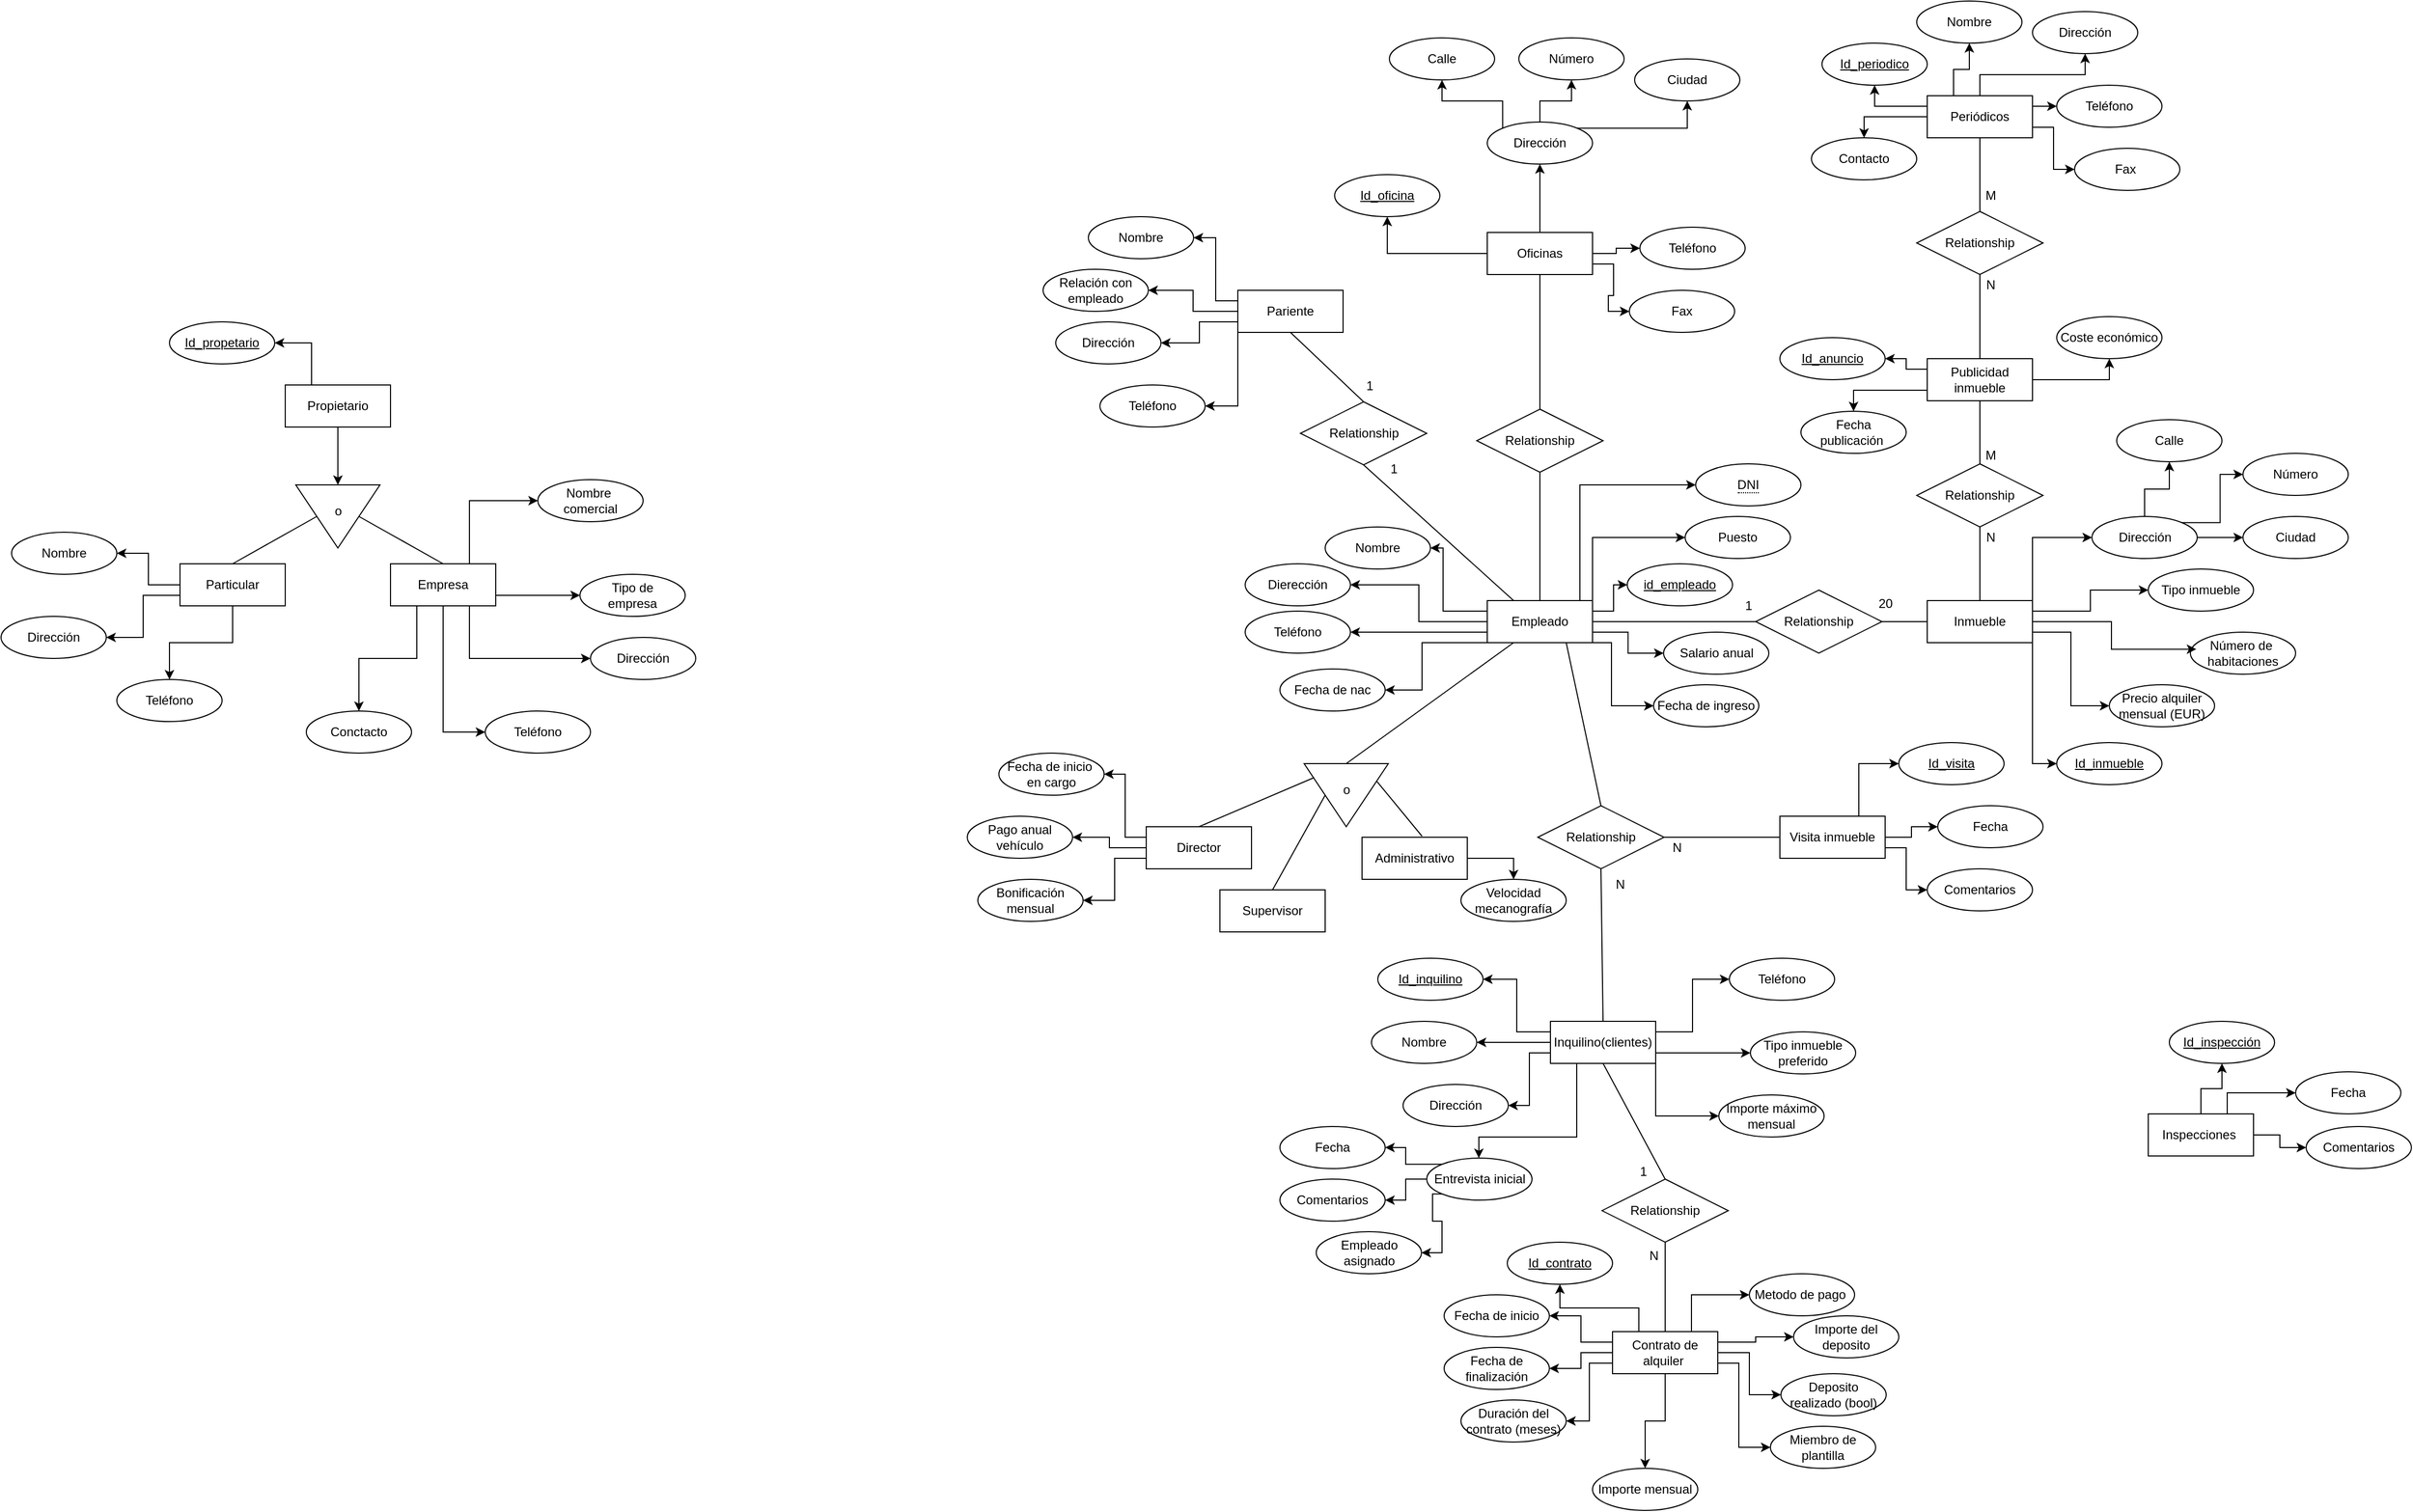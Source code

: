 <mxfile version="28.1.2">
  <diagram name="Página-1" id="LSABtN7aqw4RBNQ7D9AH">
    <mxGraphModel dx="2532" dy="1652" grid="1" gridSize="10" guides="1" tooltips="1" connect="1" arrows="1" fold="1" page="1" pageScale="1" pageWidth="827" pageHeight="1169" math="0" shadow="0">
      <root>
        <mxCell id="0" />
        <mxCell id="1" parent="0" />
        <mxCell id="G-8uH9gzmlZiW9w0FdUu-7" style="edgeStyle=orthogonalEdgeStyle;rounded=0;orthogonalLoop=1;jettySize=auto;html=1;exitX=0;exitY=0.5;exitDx=0;exitDy=0;entryX=0.5;entryY=1;entryDx=0;entryDy=0;" parent="1" source="G-8uH9gzmlZiW9w0FdUu-1" target="G-8uH9gzmlZiW9w0FdUu-2" edge="1">
          <mxGeometry relative="1" as="geometry" />
        </mxCell>
        <mxCell id="G-8uH9gzmlZiW9w0FdUu-9" style="edgeStyle=orthogonalEdgeStyle;rounded=0;orthogonalLoop=1;jettySize=auto;html=1;exitX=1;exitY=0.5;exitDx=0;exitDy=0;" parent="1" source="G-8uH9gzmlZiW9w0FdUu-1" target="G-8uH9gzmlZiW9w0FdUu-5" edge="1">
          <mxGeometry relative="1" as="geometry" />
        </mxCell>
        <mxCell id="G-8uH9gzmlZiW9w0FdUu-10" style="edgeStyle=orthogonalEdgeStyle;rounded=0;orthogonalLoop=1;jettySize=auto;html=1;exitX=1;exitY=0.75;exitDx=0;exitDy=0;entryX=0;entryY=0.5;entryDx=0;entryDy=0;" parent="1" source="G-8uH9gzmlZiW9w0FdUu-1" target="G-8uH9gzmlZiW9w0FdUu-6" edge="1">
          <mxGeometry relative="1" as="geometry" />
        </mxCell>
        <mxCell id="Zevtjedcd_cMiRLPSGi3-202" style="edgeStyle=orthogonalEdgeStyle;rounded=0;orthogonalLoop=1;jettySize=auto;html=1;exitX=0.5;exitY=0;exitDx=0;exitDy=0;entryX=0.5;entryY=1;entryDx=0;entryDy=0;" edge="1" parent="1" source="G-8uH9gzmlZiW9w0FdUu-1" target="G-8uH9gzmlZiW9w0FdUu-4">
          <mxGeometry relative="1" as="geometry" />
        </mxCell>
        <mxCell id="G-8uH9gzmlZiW9w0FdUu-1" value="Oficinas" style="whiteSpace=wrap;html=1;align=center;" parent="1" vertex="1">
          <mxGeometry x="402" y="40" width="100" height="40" as="geometry" />
        </mxCell>
        <mxCell id="G-8uH9gzmlZiW9w0FdUu-2" value="Id_oficina" style="ellipse;whiteSpace=wrap;html=1;align=center;fontStyle=4;" parent="1" vertex="1">
          <mxGeometry x="257" y="-15" width="100" height="40" as="geometry" />
        </mxCell>
        <mxCell id="Zevtjedcd_cMiRLPSGi3-4" style="edgeStyle=orthogonalEdgeStyle;rounded=0;orthogonalLoop=1;jettySize=auto;html=1;exitX=0;exitY=0;exitDx=0;exitDy=0;entryX=0.5;entryY=1;entryDx=0;entryDy=0;" edge="1" parent="1" source="G-8uH9gzmlZiW9w0FdUu-4" target="Zevtjedcd_cMiRLPSGi3-1">
          <mxGeometry relative="1" as="geometry" />
        </mxCell>
        <mxCell id="Zevtjedcd_cMiRLPSGi3-5" style="edgeStyle=orthogonalEdgeStyle;rounded=0;orthogonalLoop=1;jettySize=auto;html=1;exitX=0.5;exitY=0;exitDx=0;exitDy=0;entryX=0.5;entryY=1;entryDx=0;entryDy=0;" edge="1" parent="1" source="G-8uH9gzmlZiW9w0FdUu-4" target="Zevtjedcd_cMiRLPSGi3-3">
          <mxGeometry relative="1" as="geometry" />
        </mxCell>
        <mxCell id="Zevtjedcd_cMiRLPSGi3-6" style="edgeStyle=orthogonalEdgeStyle;rounded=0;orthogonalLoop=1;jettySize=auto;html=1;exitX=1;exitY=0;exitDx=0;exitDy=0;entryX=0.5;entryY=1;entryDx=0;entryDy=0;" edge="1" parent="1" source="G-8uH9gzmlZiW9w0FdUu-4" target="Zevtjedcd_cMiRLPSGi3-2">
          <mxGeometry relative="1" as="geometry" />
        </mxCell>
        <mxCell id="G-8uH9gzmlZiW9w0FdUu-4" value="Dirección" style="ellipse;whiteSpace=wrap;html=1;align=center;" parent="1" vertex="1">
          <mxGeometry x="402" y="-65" width="100" height="40" as="geometry" />
        </mxCell>
        <mxCell id="G-8uH9gzmlZiW9w0FdUu-5" value="Teléfono" style="ellipse;whiteSpace=wrap;html=1;align=center;" parent="1" vertex="1">
          <mxGeometry x="547" y="35" width="100" height="40" as="geometry" />
        </mxCell>
        <mxCell id="G-8uH9gzmlZiW9w0FdUu-6" value="Fax" style="ellipse;whiteSpace=wrap;html=1;align=center;" parent="1" vertex="1">
          <mxGeometry x="537" y="95" width="100" height="40" as="geometry" />
        </mxCell>
        <mxCell id="G-8uH9gzmlZiW9w0FdUu-26" style="edgeStyle=orthogonalEdgeStyle;rounded=0;orthogonalLoop=1;jettySize=auto;html=1;exitX=0.75;exitY=0;exitDx=0;exitDy=0;entryX=0;entryY=0.5;entryDx=0;entryDy=0;" parent="1" source="G-8uH9gzmlZiW9w0FdUu-11" target="G-8uH9gzmlZiW9w0FdUu-24" edge="1">
          <mxGeometry relative="1" as="geometry">
            <Array as="points">
              <mxPoint x="490" y="390" />
              <mxPoint x="490" y="280" />
            </Array>
          </mxGeometry>
        </mxCell>
        <mxCell id="G-8uH9gzmlZiW9w0FdUu-27" style="edgeStyle=orthogonalEdgeStyle;rounded=0;orthogonalLoop=1;jettySize=auto;html=1;exitX=1;exitY=0.25;exitDx=0;exitDy=0;entryX=0;entryY=0.5;entryDx=0;entryDy=0;" parent="1" source="G-8uH9gzmlZiW9w0FdUu-11" target="G-8uH9gzmlZiW9w0FdUu-14" edge="1">
          <mxGeometry relative="1" as="geometry">
            <Array as="points">
              <mxPoint x="502" y="330" />
            </Array>
          </mxGeometry>
        </mxCell>
        <mxCell id="G-8uH9gzmlZiW9w0FdUu-30" style="edgeStyle=orthogonalEdgeStyle;rounded=0;orthogonalLoop=1;jettySize=auto;html=1;exitX=0;exitY=0.25;exitDx=0;exitDy=0;entryX=1;entryY=0.5;entryDx=0;entryDy=0;" parent="1" source="G-8uH9gzmlZiW9w0FdUu-11" target="G-8uH9gzmlZiW9w0FdUu-22" edge="1">
          <mxGeometry relative="1" as="geometry">
            <Array as="points">
              <mxPoint x="360" y="400" />
              <mxPoint x="360" y="340" />
            </Array>
          </mxGeometry>
        </mxCell>
        <mxCell id="G-8uH9gzmlZiW9w0FdUu-31" style="edgeStyle=orthogonalEdgeStyle;rounded=0;orthogonalLoop=1;jettySize=auto;html=1;exitX=0;exitY=0.5;exitDx=0;exitDy=0;entryX=1;entryY=0.5;entryDx=0;entryDy=0;" parent="1" source="G-8uH9gzmlZiW9w0FdUu-11" target="G-8uH9gzmlZiW9w0FdUu-23" edge="1">
          <mxGeometry relative="1" as="geometry" />
        </mxCell>
        <mxCell id="G-8uH9gzmlZiW9w0FdUu-32" style="edgeStyle=orthogonalEdgeStyle;rounded=0;orthogonalLoop=1;jettySize=auto;html=1;exitX=0;exitY=0.75;exitDx=0;exitDy=0;entryX=1;entryY=0.5;entryDx=0;entryDy=0;" parent="1" source="G-8uH9gzmlZiW9w0FdUu-11" target="G-8uH9gzmlZiW9w0FdUu-17" edge="1">
          <mxGeometry relative="1" as="geometry" />
        </mxCell>
        <mxCell id="Zevtjedcd_cMiRLPSGi3-72" style="edgeStyle=orthogonalEdgeStyle;rounded=0;orthogonalLoop=1;jettySize=auto;html=1;exitX=1;exitY=0.75;exitDx=0;exitDy=0;entryX=0;entryY=0.5;entryDx=0;entryDy=0;" edge="1" parent="1" source="G-8uH9gzmlZiW9w0FdUu-11" target="G-8uH9gzmlZiW9w0FdUu-15">
          <mxGeometry relative="1" as="geometry" />
        </mxCell>
        <mxCell id="Zevtjedcd_cMiRLPSGi3-74" style="edgeStyle=orthogonalEdgeStyle;rounded=0;orthogonalLoop=1;jettySize=auto;html=1;exitX=1;exitY=1;exitDx=0;exitDy=0;entryX=0;entryY=0.5;entryDx=0;entryDy=0;" edge="1" parent="1" source="G-8uH9gzmlZiW9w0FdUu-11" target="G-8uH9gzmlZiW9w0FdUu-16">
          <mxGeometry relative="1" as="geometry">
            <Array as="points">
              <mxPoint x="520" y="430" />
              <mxPoint x="520" y="490" />
            </Array>
          </mxGeometry>
        </mxCell>
        <mxCell id="Zevtjedcd_cMiRLPSGi3-93" style="edgeStyle=orthogonalEdgeStyle;rounded=0;orthogonalLoop=1;jettySize=auto;html=1;exitX=0;exitY=1;exitDx=0;exitDy=0;entryX=1;entryY=0.5;entryDx=0;entryDy=0;" edge="1" parent="1" source="G-8uH9gzmlZiW9w0FdUu-11" target="G-8uH9gzmlZiW9w0FdUu-18">
          <mxGeometry relative="1" as="geometry">
            <Array as="points">
              <mxPoint x="340" y="430" />
              <mxPoint x="340" y="475" />
            </Array>
          </mxGeometry>
        </mxCell>
        <mxCell id="Zevtjedcd_cMiRLPSGi3-195" style="edgeStyle=orthogonalEdgeStyle;rounded=0;orthogonalLoop=1;jettySize=auto;html=1;exitX=1;exitY=0.25;exitDx=0;exitDy=0;entryX=0;entryY=0.5;entryDx=0;entryDy=0;" edge="1" parent="1" source="G-8uH9gzmlZiW9w0FdUu-11" target="G-8uH9gzmlZiW9w0FdUu-12">
          <mxGeometry relative="1" as="geometry" />
        </mxCell>
        <mxCell id="G-8uH9gzmlZiW9w0FdUu-11" value="Empleado" style="whiteSpace=wrap;html=1;align=center;" parent="1" vertex="1">
          <mxGeometry x="402" y="390" width="100" height="40" as="geometry" />
        </mxCell>
        <mxCell id="G-8uH9gzmlZiW9w0FdUu-12" value="id_empleado" style="ellipse;whiteSpace=wrap;html=1;align=center;fontStyle=4;" parent="1" vertex="1">
          <mxGeometry x="535" y="355" width="100" height="40" as="geometry" />
        </mxCell>
        <mxCell id="G-8uH9gzmlZiW9w0FdUu-14" value="Puesto" style="ellipse;whiteSpace=wrap;html=1;align=center;" parent="1" vertex="1">
          <mxGeometry x="590" y="310" width="100" height="40" as="geometry" />
        </mxCell>
        <mxCell id="G-8uH9gzmlZiW9w0FdUu-15" value="Salario anual" style="ellipse;whiteSpace=wrap;html=1;align=center;" parent="1" vertex="1">
          <mxGeometry x="569.5" y="420" width="100" height="40" as="geometry" />
        </mxCell>
        <mxCell id="G-8uH9gzmlZiW9w0FdUu-16" value="Fecha de ingreso" style="ellipse;whiteSpace=wrap;html=1;align=center;" parent="1" vertex="1">
          <mxGeometry x="560" y="470" width="100" height="40" as="geometry" />
        </mxCell>
        <mxCell id="G-8uH9gzmlZiW9w0FdUu-17" value="Teléfono" style="ellipse;whiteSpace=wrap;html=1;align=center;" parent="1" vertex="1">
          <mxGeometry x="172" y="400" width="100" height="40" as="geometry" />
        </mxCell>
        <mxCell id="G-8uH9gzmlZiW9w0FdUu-18" value="Fecha de nac" style="ellipse;whiteSpace=wrap;html=1;align=center;" parent="1" vertex="1">
          <mxGeometry x="205" y="455" width="100" height="40" as="geometry" />
        </mxCell>
        <mxCell id="G-8uH9gzmlZiW9w0FdUu-22" value="Nombre" style="ellipse;whiteSpace=wrap;html=1;align=center;" parent="1" vertex="1">
          <mxGeometry x="248" y="320" width="100" height="40" as="geometry" />
        </mxCell>
        <mxCell id="G-8uH9gzmlZiW9w0FdUu-23" value="Dierección" style="ellipse;whiteSpace=wrap;html=1;align=center;" parent="1" vertex="1">
          <mxGeometry x="172" y="355" width="100" height="40" as="geometry" />
        </mxCell>
        <mxCell id="G-8uH9gzmlZiW9w0FdUu-24" value="&lt;span style=&quot;border-bottom-width: 1px; border-bottom-style: dotted; border-bottom-color: currentcolor;&quot;&gt;DNI&lt;/span&gt;" style="ellipse;whiteSpace=wrap;html=1;align=center;" parent="1" vertex="1">
          <mxGeometry x="600" y="260" width="100" height="40" as="geometry" />
        </mxCell>
        <mxCell id="G-8uH9gzmlZiW9w0FdUu-34" value="" style="triangle;whiteSpace=wrap;html=1;rotation=90;" parent="1" vertex="1">
          <mxGeometry x="238" y="535" width="60" height="80" as="geometry" />
        </mxCell>
        <mxCell id="G-8uH9gzmlZiW9w0FdUu-47" style="edgeStyle=orthogonalEdgeStyle;rounded=0;orthogonalLoop=1;jettySize=auto;html=1;exitX=0;exitY=0.25;exitDx=0;exitDy=0;entryX=1;entryY=0.5;entryDx=0;entryDy=0;" parent="1" source="G-8uH9gzmlZiW9w0FdUu-36" target="G-8uH9gzmlZiW9w0FdUu-45" edge="1">
          <mxGeometry relative="1" as="geometry" />
        </mxCell>
        <mxCell id="G-8uH9gzmlZiW9w0FdUu-48" style="edgeStyle=orthogonalEdgeStyle;rounded=0;orthogonalLoop=1;jettySize=auto;html=1;exitX=0;exitY=0.5;exitDx=0;exitDy=0;entryX=1;entryY=0.5;entryDx=0;entryDy=0;" parent="1" source="G-8uH9gzmlZiW9w0FdUu-36" target="G-8uH9gzmlZiW9w0FdUu-44" edge="1">
          <mxGeometry relative="1" as="geometry" />
        </mxCell>
        <mxCell id="G-8uH9gzmlZiW9w0FdUu-49" style="edgeStyle=orthogonalEdgeStyle;rounded=0;orthogonalLoop=1;jettySize=auto;html=1;exitX=0;exitY=0.75;exitDx=0;exitDy=0;entryX=1;entryY=0.5;entryDx=0;entryDy=0;" parent="1" source="G-8uH9gzmlZiW9w0FdUu-36" target="G-8uH9gzmlZiW9w0FdUu-46" edge="1">
          <mxGeometry relative="1" as="geometry" />
        </mxCell>
        <mxCell id="G-8uH9gzmlZiW9w0FdUu-36" value="Director" style="whiteSpace=wrap;html=1;align=center;" parent="1" vertex="1">
          <mxGeometry x="78" y="605" width="100" height="40" as="geometry" />
        </mxCell>
        <mxCell id="G-8uH9gzmlZiW9w0FdUu-37" value="Supervisor" style="whiteSpace=wrap;html=1;align=center;" parent="1" vertex="1">
          <mxGeometry x="148" y="665" width="100" height="40" as="geometry" />
        </mxCell>
        <mxCell id="Zevtjedcd_cMiRLPSGi3-185" style="edgeStyle=orthogonalEdgeStyle;rounded=0;orthogonalLoop=1;jettySize=auto;html=1;exitX=1;exitY=0.5;exitDx=0;exitDy=0;" edge="1" parent="1" source="G-8uH9gzmlZiW9w0FdUu-38" target="G-8uH9gzmlZiW9w0FdUu-50">
          <mxGeometry relative="1" as="geometry" />
        </mxCell>
        <mxCell id="G-8uH9gzmlZiW9w0FdUu-38" value="Administrativo" style="whiteSpace=wrap;html=1;align=center;" parent="1" vertex="1">
          <mxGeometry x="283" y="615" width="100" height="40" as="geometry" />
        </mxCell>
        <mxCell id="G-8uH9gzmlZiW9w0FdUu-39" value="" style="endArrow=none;html=1;rounded=0;exitX=0.5;exitY=0;exitDx=0;exitDy=0;entryX=0.221;entryY=0.881;entryDx=0;entryDy=0;entryPerimeter=0;" parent="1" source="G-8uH9gzmlZiW9w0FdUu-36" target="G-8uH9gzmlZiW9w0FdUu-34" edge="1">
          <mxGeometry relative="1" as="geometry">
            <mxPoint x="218" y="635" as="sourcePoint" />
            <mxPoint x="378" y="635" as="targetPoint" />
          </mxGeometry>
        </mxCell>
        <mxCell id="G-8uH9gzmlZiW9w0FdUu-40" value="" style="endArrow=none;html=1;rounded=0;entryX=0.57;entryY=-0.025;entryDx=0;entryDy=0;entryPerimeter=0;exitX=0.271;exitY=0.142;exitDx=0;exitDy=0;exitPerimeter=0;" parent="1" source="G-8uH9gzmlZiW9w0FdUu-34" target="G-8uH9gzmlZiW9w0FdUu-38" edge="1">
          <mxGeometry relative="1" as="geometry">
            <mxPoint x="218" y="635" as="sourcePoint" />
            <mxPoint x="378" y="635" as="targetPoint" />
          </mxGeometry>
        </mxCell>
        <mxCell id="G-8uH9gzmlZiW9w0FdUu-41" value="" style="endArrow=none;html=1;rounded=0;exitX=0.5;exitY=0;exitDx=0;exitDy=0;entryX=0.5;entryY=1;entryDx=0;entryDy=0;" parent="1" source="G-8uH9gzmlZiW9w0FdUu-37" target="G-8uH9gzmlZiW9w0FdUu-34" edge="1">
          <mxGeometry relative="1" as="geometry">
            <mxPoint x="168" y="690" as="sourcePoint" />
            <mxPoint x="328" y="690" as="targetPoint" />
          </mxGeometry>
        </mxCell>
        <mxCell id="G-8uH9gzmlZiW9w0FdUu-44" value="Pago anual&lt;div&gt;vehículo&lt;/div&gt;" style="ellipse;whiteSpace=wrap;html=1;align=center;" parent="1" vertex="1">
          <mxGeometry x="-92" y="595" width="100" height="40" as="geometry" />
        </mxCell>
        <mxCell id="G-8uH9gzmlZiW9w0FdUu-45" value="Fecha de inicio&amp;nbsp;&lt;div&gt;en cargo&lt;/div&gt;" style="ellipse;whiteSpace=wrap;html=1;align=center;" parent="1" vertex="1">
          <mxGeometry x="-62" y="535" width="100" height="40" as="geometry" />
        </mxCell>
        <mxCell id="G-8uH9gzmlZiW9w0FdUu-46" value="Bonificación&lt;div&gt;mensual&lt;/div&gt;" style="ellipse;whiteSpace=wrap;html=1;align=center;" parent="1" vertex="1">
          <mxGeometry x="-82" y="655" width="100" height="40" as="geometry" />
        </mxCell>
        <mxCell id="G-8uH9gzmlZiW9w0FdUu-50" value="Velocidad&lt;div&gt;mecanografía&lt;/div&gt;" style="ellipse;whiteSpace=wrap;html=1;align=center;" parent="1" vertex="1">
          <mxGeometry x="377" y="655" width="100" height="40" as="geometry" />
        </mxCell>
        <mxCell id="Zevtjedcd_cMiRLPSGi3-196" style="edgeStyle=orthogonalEdgeStyle;rounded=0;orthogonalLoop=1;jettySize=auto;html=1;exitX=0;exitY=0.25;exitDx=0;exitDy=0;entryX=1;entryY=0.5;entryDx=0;entryDy=0;" edge="1" parent="1" source="G-8uH9gzmlZiW9w0FdUu-52" target="G-8uH9gzmlZiW9w0FdUu-56">
          <mxGeometry relative="1" as="geometry" />
        </mxCell>
        <mxCell id="Zevtjedcd_cMiRLPSGi3-197" style="edgeStyle=orthogonalEdgeStyle;rounded=0;orthogonalLoop=1;jettySize=auto;html=1;exitX=0;exitY=0.5;exitDx=0;exitDy=0;entryX=1;entryY=0.5;entryDx=0;entryDy=0;" edge="1" parent="1" source="G-8uH9gzmlZiW9w0FdUu-52" target="G-8uH9gzmlZiW9w0FdUu-58">
          <mxGeometry relative="1" as="geometry" />
        </mxCell>
        <mxCell id="Zevtjedcd_cMiRLPSGi3-198" style="edgeStyle=orthogonalEdgeStyle;rounded=0;orthogonalLoop=1;jettySize=auto;html=1;exitX=0;exitY=0.75;exitDx=0;exitDy=0;entryX=1;entryY=0.5;entryDx=0;entryDy=0;" edge="1" parent="1" source="G-8uH9gzmlZiW9w0FdUu-52" target="G-8uH9gzmlZiW9w0FdUu-54">
          <mxGeometry relative="1" as="geometry" />
        </mxCell>
        <mxCell id="Zevtjedcd_cMiRLPSGi3-199" style="edgeStyle=orthogonalEdgeStyle;rounded=0;orthogonalLoop=1;jettySize=auto;html=1;exitX=0;exitY=1;exitDx=0;exitDy=0;entryX=1;entryY=0.5;entryDx=0;entryDy=0;" edge="1" parent="1" source="G-8uH9gzmlZiW9w0FdUu-52" target="G-8uH9gzmlZiW9w0FdUu-55">
          <mxGeometry relative="1" as="geometry" />
        </mxCell>
        <mxCell id="G-8uH9gzmlZiW9w0FdUu-52" value="Pariente" style="whiteSpace=wrap;html=1;align=center;" parent="1" vertex="1">
          <mxGeometry x="165" y="95" width="100" height="40" as="geometry" />
        </mxCell>
        <mxCell id="G-8uH9gzmlZiW9w0FdUu-54" value="Dirección" style="ellipse;whiteSpace=wrap;html=1;align=center;" parent="1" vertex="1">
          <mxGeometry x="-8" y="125" width="100" height="40" as="geometry" />
        </mxCell>
        <mxCell id="G-8uH9gzmlZiW9w0FdUu-55" value="Teléfono" style="ellipse;whiteSpace=wrap;html=1;align=center;" parent="1" vertex="1">
          <mxGeometry x="34" y="185" width="100" height="40" as="geometry" />
        </mxCell>
        <mxCell id="G-8uH9gzmlZiW9w0FdUu-56" value="Nombre" style="ellipse;whiteSpace=wrap;html=1;align=center;" parent="1" vertex="1">
          <mxGeometry x="23" y="25" width="100" height="40" as="geometry" />
        </mxCell>
        <mxCell id="G-8uH9gzmlZiW9w0FdUu-58" value="Relación con&lt;div&gt;empleado&lt;/div&gt;" style="ellipse;whiteSpace=wrap;html=1;align=center;" parent="1" vertex="1">
          <mxGeometry x="-20" y="75" width="100" height="40" as="geometry" />
        </mxCell>
        <mxCell id="G-8uH9gzmlZiW9w0FdUu-65" value="Relationship" style="shape=rhombus;perimeter=rhombusPerimeter;whiteSpace=wrap;html=1;align=center;" parent="1" vertex="1">
          <mxGeometry x="224.5" y="201" width="120" height="60" as="geometry" />
        </mxCell>
        <mxCell id="G-8uH9gzmlZiW9w0FdUu-74" style="edgeStyle=orthogonalEdgeStyle;rounded=0;orthogonalLoop=1;jettySize=auto;html=1;exitX=0;exitY=0.5;exitDx=0;exitDy=0;entryX=1;entryY=0.5;entryDx=0;entryDy=0;" parent="1" source="G-8uH9gzmlZiW9w0FdUu-78" target="G-8uH9gzmlZiW9w0FdUu-82" edge="1">
          <mxGeometry relative="1" as="geometry" />
        </mxCell>
        <mxCell id="G-8uH9gzmlZiW9w0FdUu-75" style="edgeStyle=orthogonalEdgeStyle;rounded=0;orthogonalLoop=1;jettySize=auto;html=1;exitX=0;exitY=0.75;exitDx=0;exitDy=0;entryX=1;entryY=0.5;entryDx=0;entryDy=0;" parent="1" source="G-8uH9gzmlZiW9w0FdUu-78" target="G-8uH9gzmlZiW9w0FdUu-83" edge="1">
          <mxGeometry relative="1" as="geometry" />
        </mxCell>
        <mxCell id="G-8uH9gzmlZiW9w0FdUu-77" style="edgeStyle=orthogonalEdgeStyle;rounded=0;orthogonalLoop=1;jettySize=auto;html=1;exitX=1;exitY=0.75;exitDx=0;exitDy=0;entryX=0;entryY=0.5;entryDx=0;entryDy=0;" parent="1" source="G-8uH9gzmlZiW9w0FdUu-78" target="G-8uH9gzmlZiW9w0FdUu-81" edge="1">
          <mxGeometry relative="1" as="geometry" />
        </mxCell>
        <mxCell id="G-8uH9gzmlZiW9w0FdUu-123" style="edgeStyle=orthogonalEdgeStyle;rounded=0;orthogonalLoop=1;jettySize=auto;html=1;exitX=1;exitY=0.25;exitDx=0;exitDy=0;entryX=0;entryY=0.5;entryDx=0;entryDy=0;" parent="1" source="G-8uH9gzmlZiW9w0FdUu-78" target="G-8uH9gzmlZiW9w0FdUu-80" edge="1">
          <mxGeometry relative="1" as="geometry" />
        </mxCell>
        <mxCell id="G-8uH9gzmlZiW9w0FdUu-125" style="edgeStyle=orthogonalEdgeStyle;rounded=0;orthogonalLoop=1;jettySize=auto;html=1;exitX=1;exitY=1;exitDx=0;exitDy=0;entryX=0;entryY=0.5;entryDx=0;entryDy=0;" parent="1" source="G-8uH9gzmlZiW9w0FdUu-78" target="G-8uH9gzmlZiW9w0FdUu-124" edge="1">
          <mxGeometry relative="1" as="geometry" />
        </mxCell>
        <mxCell id="Zevtjedcd_cMiRLPSGi3-84" style="edgeStyle=orthogonalEdgeStyle;rounded=0;orthogonalLoop=1;jettySize=auto;html=1;exitX=0;exitY=0.25;exitDx=0;exitDy=0;entryX=1;entryY=0.5;entryDx=0;entryDy=0;" edge="1" parent="1" source="G-8uH9gzmlZiW9w0FdUu-78" target="G-8uH9gzmlZiW9w0FdUu-79">
          <mxGeometry relative="1" as="geometry" />
        </mxCell>
        <mxCell id="Zevtjedcd_cMiRLPSGi3-177" style="edgeStyle=orthogonalEdgeStyle;rounded=0;orthogonalLoop=1;jettySize=auto;html=1;exitX=0.25;exitY=1;exitDx=0;exitDy=0;" edge="1" parent="1" source="G-8uH9gzmlZiW9w0FdUu-78" target="Zevtjedcd_cMiRLPSGi3-50">
          <mxGeometry relative="1" as="geometry">
            <Array as="points">
              <mxPoint x="487" y="900" />
              <mxPoint x="394" y="900" />
            </Array>
          </mxGeometry>
        </mxCell>
        <mxCell id="G-8uH9gzmlZiW9w0FdUu-78" value="Inquilino(clientes)" style="whiteSpace=wrap;html=1;align=center;" parent="1" vertex="1">
          <mxGeometry x="462" y="790" width="100" height="40" as="geometry" />
        </mxCell>
        <mxCell id="G-8uH9gzmlZiW9w0FdUu-79" value="Id_inquilino" style="ellipse;whiteSpace=wrap;html=1;align=center;fontStyle=4;" parent="1" vertex="1">
          <mxGeometry x="298" y="730" width="100" height="40" as="geometry" />
        </mxCell>
        <mxCell id="G-8uH9gzmlZiW9w0FdUu-80" value="Teléfono" style="ellipse;whiteSpace=wrap;html=1;align=center;" parent="1" vertex="1">
          <mxGeometry x="632" y="730" width="100" height="40" as="geometry" />
        </mxCell>
        <mxCell id="G-8uH9gzmlZiW9w0FdUu-81" value="Tipo inmueble&lt;div&gt;preferido&lt;/div&gt;" style="ellipse;whiteSpace=wrap;html=1;align=center;" parent="1" vertex="1">
          <mxGeometry x="652" y="800" width="100" height="40" as="geometry" />
        </mxCell>
        <mxCell id="G-8uH9gzmlZiW9w0FdUu-82" value="Nombre" style="ellipse;whiteSpace=wrap;html=1;align=center;" parent="1" vertex="1">
          <mxGeometry x="292" y="790" width="100" height="40" as="geometry" />
        </mxCell>
        <mxCell id="G-8uH9gzmlZiW9w0FdUu-83" value="Dirección" style="ellipse;whiteSpace=wrap;html=1;align=center;" parent="1" vertex="1">
          <mxGeometry x="322" y="850" width="100" height="40" as="geometry" />
        </mxCell>
        <mxCell id="G-8uH9gzmlZiW9w0FdUu-84" value="o" style="text;html=1;align=center;verticalAlign=middle;resizable=0;points=[];autosize=1;strokeColor=none;fillColor=none;" parent="1" vertex="1">
          <mxGeometry x="253" y="555" width="30" height="30" as="geometry" />
        </mxCell>
        <mxCell id="G-8uH9gzmlZiW9w0FdUu-87" style="edgeStyle=orthogonalEdgeStyle;rounded=0;orthogonalLoop=1;jettySize=auto;html=1;exitX=0.25;exitY=0;exitDx=0;exitDy=0;entryX=1;entryY=0.5;entryDx=0;entryDy=0;" parent="1" source="G-8uH9gzmlZiW9w0FdUu-85" target="G-8uH9gzmlZiW9w0FdUu-86" edge="1">
          <mxGeometry relative="1" as="geometry" />
        </mxCell>
        <mxCell id="G-8uH9gzmlZiW9w0FdUu-91" style="edgeStyle=orthogonalEdgeStyle;rounded=0;orthogonalLoop=1;jettySize=auto;html=1;exitX=0.5;exitY=1;exitDx=0;exitDy=0;entryX=0;entryY=0.5;entryDx=0;entryDy=0;" parent="1" source="G-8uH9gzmlZiW9w0FdUu-85" target="G-8uH9gzmlZiW9w0FdUu-88" edge="1">
          <mxGeometry relative="1" as="geometry" />
        </mxCell>
        <mxCell id="G-8uH9gzmlZiW9w0FdUu-85" value="Propietario" style="whiteSpace=wrap;html=1;align=center;" parent="1" vertex="1">
          <mxGeometry x="-740" y="185" width="100" height="40" as="geometry" />
        </mxCell>
        <mxCell id="G-8uH9gzmlZiW9w0FdUu-86" value="Id_propetario" style="ellipse;whiteSpace=wrap;html=1;align=center;fontStyle=4;" parent="1" vertex="1">
          <mxGeometry x="-850" y="125" width="100" height="40" as="geometry" />
        </mxCell>
        <mxCell id="G-8uH9gzmlZiW9w0FdUu-88" value="" style="triangle;whiteSpace=wrap;html=1;rotation=90;" parent="1" vertex="1">
          <mxGeometry x="-720" y="270" width="60" height="80" as="geometry" />
        </mxCell>
        <mxCell id="G-8uH9gzmlZiW9w0FdUu-89" value="o" style="text;html=1;align=center;verticalAlign=middle;resizable=0;points=[];autosize=1;strokeColor=none;fillColor=none;" parent="1" vertex="1">
          <mxGeometry x="-705" y="290" width="30" height="30" as="geometry" />
        </mxCell>
        <mxCell id="G-8uH9gzmlZiW9w0FdUu-105" style="edgeStyle=orthogonalEdgeStyle;rounded=0;orthogonalLoop=1;jettySize=auto;html=1;exitX=0;exitY=0.5;exitDx=0;exitDy=0;entryX=1;entryY=0.5;entryDx=0;entryDy=0;" parent="1" source="G-8uH9gzmlZiW9w0FdUu-92" target="G-8uH9gzmlZiW9w0FdUu-98" edge="1">
          <mxGeometry relative="1" as="geometry" />
        </mxCell>
        <mxCell id="G-8uH9gzmlZiW9w0FdUu-107" style="edgeStyle=orthogonalEdgeStyle;rounded=0;orthogonalLoop=1;jettySize=auto;html=1;exitX=0.5;exitY=1;exitDx=0;exitDy=0;entryX=0.5;entryY=0;entryDx=0;entryDy=0;" parent="1" source="G-8uH9gzmlZiW9w0FdUu-92" target="G-8uH9gzmlZiW9w0FdUu-100" edge="1">
          <mxGeometry relative="1" as="geometry" />
        </mxCell>
        <mxCell id="G-8uH9gzmlZiW9w0FdUu-112" style="edgeStyle=orthogonalEdgeStyle;rounded=0;orthogonalLoop=1;jettySize=auto;html=1;exitX=0;exitY=0.75;exitDx=0;exitDy=0;entryX=1;entryY=0.5;entryDx=0;entryDy=0;" parent="1" source="G-8uH9gzmlZiW9w0FdUu-92" target="G-8uH9gzmlZiW9w0FdUu-99" edge="1">
          <mxGeometry relative="1" as="geometry" />
        </mxCell>
        <mxCell id="G-8uH9gzmlZiW9w0FdUu-92" value="Particular" style="whiteSpace=wrap;html=1;align=center;" parent="1" vertex="1">
          <mxGeometry x="-840" y="355" width="100" height="40" as="geometry" />
        </mxCell>
        <mxCell id="G-8uH9gzmlZiW9w0FdUu-113" style="edgeStyle=orthogonalEdgeStyle;rounded=0;orthogonalLoop=1;jettySize=auto;html=1;exitX=0.25;exitY=1;exitDx=0;exitDy=0;entryX=0.5;entryY=0;entryDx=0;entryDy=0;" parent="1" source="G-8uH9gzmlZiW9w0FdUu-93" target="G-8uH9gzmlZiW9w0FdUu-111" edge="1">
          <mxGeometry relative="1" as="geometry" />
        </mxCell>
        <mxCell id="G-8uH9gzmlZiW9w0FdUu-117" style="edgeStyle=orthogonalEdgeStyle;rounded=0;orthogonalLoop=1;jettySize=auto;html=1;exitX=0.75;exitY=1;exitDx=0;exitDy=0;entryX=0;entryY=0.5;entryDx=0;entryDy=0;" parent="1" source="G-8uH9gzmlZiW9w0FdUu-93" target="G-8uH9gzmlZiW9w0FdUu-104" edge="1">
          <mxGeometry relative="1" as="geometry" />
        </mxCell>
        <mxCell id="G-8uH9gzmlZiW9w0FdUu-119" style="edgeStyle=orthogonalEdgeStyle;rounded=0;orthogonalLoop=1;jettySize=auto;html=1;exitX=1;exitY=0.75;exitDx=0;exitDy=0;entryX=0;entryY=0.5;entryDx=0;entryDy=0;" parent="1" source="G-8uH9gzmlZiW9w0FdUu-93" target="G-8uH9gzmlZiW9w0FdUu-103" edge="1">
          <mxGeometry relative="1" as="geometry" />
        </mxCell>
        <mxCell id="G-8uH9gzmlZiW9w0FdUu-120" style="edgeStyle=orthogonalEdgeStyle;rounded=0;orthogonalLoop=1;jettySize=auto;html=1;exitX=0.75;exitY=0;exitDx=0;exitDy=0;entryX=0;entryY=0.5;entryDx=0;entryDy=0;" parent="1" source="G-8uH9gzmlZiW9w0FdUu-93" target="G-8uH9gzmlZiW9w0FdUu-102" edge="1">
          <mxGeometry relative="1" as="geometry" />
        </mxCell>
        <mxCell id="Zevtjedcd_cMiRLPSGi3-49" style="edgeStyle=orthogonalEdgeStyle;rounded=0;orthogonalLoop=1;jettySize=auto;html=1;exitX=0.5;exitY=1;exitDx=0;exitDy=0;entryX=0;entryY=0.5;entryDx=0;entryDy=0;" edge="1" parent="1" source="G-8uH9gzmlZiW9w0FdUu-93" target="G-8uH9gzmlZiW9w0FdUu-109">
          <mxGeometry relative="1" as="geometry" />
        </mxCell>
        <mxCell id="G-8uH9gzmlZiW9w0FdUu-93" value="Empresa" style="whiteSpace=wrap;html=1;align=center;" parent="1" vertex="1">
          <mxGeometry x="-640" y="355" width="100" height="40" as="geometry" />
        </mxCell>
        <mxCell id="G-8uH9gzmlZiW9w0FdUu-95" value="" style="endArrow=none;html=1;rounded=0;exitX=0.5;exitY=0;exitDx=0;exitDy=0;entryX=0.5;entryY=1;entryDx=0;entryDy=0;" parent="1" source="G-8uH9gzmlZiW9w0FdUu-92" target="G-8uH9gzmlZiW9w0FdUu-88" edge="1">
          <mxGeometry relative="1" as="geometry">
            <mxPoint x="-560" y="305" as="sourcePoint" />
            <mxPoint x="-400" y="305" as="targetPoint" />
          </mxGeometry>
        </mxCell>
        <mxCell id="G-8uH9gzmlZiW9w0FdUu-97" value="" style="endArrow=none;html=1;rounded=0;exitX=0.5;exitY=0;exitDx=0;exitDy=0;entryX=0.5;entryY=0;entryDx=0;entryDy=0;" parent="1" source="G-8uH9gzmlZiW9w0FdUu-88" target="G-8uH9gzmlZiW9w0FdUu-93" edge="1">
          <mxGeometry relative="1" as="geometry">
            <mxPoint x="-560" y="305" as="sourcePoint" />
            <mxPoint x="-400" y="305" as="targetPoint" />
          </mxGeometry>
        </mxCell>
        <mxCell id="G-8uH9gzmlZiW9w0FdUu-98" value="Nombre" style="ellipse;whiteSpace=wrap;html=1;align=center;" parent="1" vertex="1">
          <mxGeometry x="-1000" y="325" width="100" height="40" as="geometry" />
        </mxCell>
        <mxCell id="G-8uH9gzmlZiW9w0FdUu-99" value="Dirección" style="ellipse;whiteSpace=wrap;html=1;align=center;" parent="1" vertex="1">
          <mxGeometry x="-1010" y="405" width="100" height="40" as="geometry" />
        </mxCell>
        <mxCell id="G-8uH9gzmlZiW9w0FdUu-100" value="Teléfono" style="ellipse;whiteSpace=wrap;html=1;align=center;" parent="1" vertex="1">
          <mxGeometry x="-900" y="465" width="100" height="40" as="geometry" />
        </mxCell>
        <mxCell id="G-8uH9gzmlZiW9w0FdUu-102" value="Nombre&amp;nbsp;&lt;div&gt;comercial&lt;/div&gt;" style="ellipse;whiteSpace=wrap;html=1;align=center;" parent="1" vertex="1">
          <mxGeometry x="-500" y="275" width="100" height="40" as="geometry" />
        </mxCell>
        <mxCell id="G-8uH9gzmlZiW9w0FdUu-103" value="Tipo de&lt;div&gt;empresa&lt;/div&gt;" style="ellipse;whiteSpace=wrap;html=1;align=center;" parent="1" vertex="1">
          <mxGeometry x="-460" y="365" width="100" height="40" as="geometry" />
        </mxCell>
        <mxCell id="G-8uH9gzmlZiW9w0FdUu-104" value="Dirección" style="ellipse;whiteSpace=wrap;html=1;align=center;" parent="1" vertex="1">
          <mxGeometry x="-450" y="425" width="100" height="40" as="geometry" />
        </mxCell>
        <mxCell id="G-8uH9gzmlZiW9w0FdUu-109" value="Teléfono" style="ellipse;whiteSpace=wrap;html=1;align=center;" parent="1" vertex="1">
          <mxGeometry x="-550" y="495" width="100" height="40" as="geometry" />
        </mxCell>
        <mxCell id="G-8uH9gzmlZiW9w0FdUu-111" value="Conctacto" style="ellipse;whiteSpace=wrap;html=1;align=center;" parent="1" vertex="1">
          <mxGeometry x="-720" y="495" width="100" height="40" as="geometry" />
        </mxCell>
        <mxCell id="G-8uH9gzmlZiW9w0FdUu-121" value="" style="endArrow=none;html=1;rounded=0;entryX=0.5;entryY=1;entryDx=0;entryDy=0;exitX=0.25;exitY=0;exitDx=0;exitDy=0;" parent="1" source="G-8uH9gzmlZiW9w0FdUu-11" target="G-8uH9gzmlZiW9w0FdUu-65" edge="1">
          <mxGeometry relative="1" as="geometry">
            <mxPoint x="270" y="280" as="sourcePoint" />
            <mxPoint x="430" y="280" as="targetPoint" />
          </mxGeometry>
        </mxCell>
        <mxCell id="G-8uH9gzmlZiW9w0FdUu-122" value="" style="endArrow=none;html=1;rounded=0;entryX=0.5;entryY=1;entryDx=0;entryDy=0;exitX=0.5;exitY=0;exitDx=0;exitDy=0;" parent="1" source="G-8uH9gzmlZiW9w0FdUu-65" target="G-8uH9gzmlZiW9w0FdUu-52" edge="1">
          <mxGeometry relative="1" as="geometry">
            <mxPoint x="270" y="280" as="sourcePoint" />
            <mxPoint x="430" y="280" as="targetPoint" />
          </mxGeometry>
        </mxCell>
        <mxCell id="G-8uH9gzmlZiW9w0FdUu-124" value="Importe máximo&lt;div&gt;mensual&lt;/div&gt;" style="ellipse;whiteSpace=wrap;html=1;align=center;" parent="1" vertex="1">
          <mxGeometry x="622" y="860" width="100" height="40" as="geometry" />
        </mxCell>
        <mxCell id="Zevtjedcd_cMiRLPSGi3-1" value="Calle" style="ellipse;whiteSpace=wrap;html=1;align=center;" vertex="1" parent="1">
          <mxGeometry x="309" y="-145" width="100" height="40" as="geometry" />
        </mxCell>
        <mxCell id="Zevtjedcd_cMiRLPSGi3-2" value="Ciudad" style="ellipse;whiteSpace=wrap;html=1;align=center;" vertex="1" parent="1">
          <mxGeometry x="542" y="-125" width="100" height="40" as="geometry" />
        </mxCell>
        <mxCell id="Zevtjedcd_cMiRLPSGi3-3" value="Número" style="ellipse;whiteSpace=wrap;html=1;align=center;" vertex="1" parent="1">
          <mxGeometry x="432" y="-145" width="100" height="40" as="geometry" />
        </mxCell>
        <mxCell id="Zevtjedcd_cMiRLPSGi3-7" value="1" style="text;html=1;align=center;verticalAlign=middle;resizable=0;points=[];autosize=1;strokeColor=none;fillColor=none;" vertex="1" parent="1">
          <mxGeometry x="298" y="250" width="30" height="30" as="geometry" />
        </mxCell>
        <mxCell id="Zevtjedcd_cMiRLPSGi3-8" value="1" style="text;html=1;align=center;verticalAlign=middle;resizable=0;points=[];autosize=1;strokeColor=none;fillColor=none;" vertex="1" parent="1">
          <mxGeometry x="274.5" y="171" width="30" height="30" as="geometry" />
        </mxCell>
        <mxCell id="Zevtjedcd_cMiRLPSGi3-43" style="edgeStyle=orthogonalEdgeStyle;rounded=0;orthogonalLoop=1;jettySize=auto;html=1;exitX=1;exitY=0.25;exitDx=0;exitDy=0;entryX=0;entryY=0.5;entryDx=0;entryDy=0;" edge="1" parent="1" source="Zevtjedcd_cMiRLPSGi3-15" target="Zevtjedcd_cMiRLPSGi3-18">
          <mxGeometry relative="1" as="geometry" />
        </mxCell>
        <mxCell id="Zevtjedcd_cMiRLPSGi3-44" style="edgeStyle=orthogonalEdgeStyle;rounded=0;orthogonalLoop=1;jettySize=auto;html=1;exitX=1;exitY=0.75;exitDx=0;exitDy=0;entryX=0;entryY=0.5;entryDx=0;entryDy=0;" edge="1" parent="1" source="Zevtjedcd_cMiRLPSGi3-15" target="Zevtjedcd_cMiRLPSGi3-19">
          <mxGeometry relative="1" as="geometry" />
        </mxCell>
        <mxCell id="Zevtjedcd_cMiRLPSGi3-104" style="edgeStyle=orthogonalEdgeStyle;rounded=0;orthogonalLoop=1;jettySize=auto;html=1;exitX=0.75;exitY=1;exitDx=0;exitDy=0;entryX=0;entryY=0.5;entryDx=0;entryDy=0;" edge="1" parent="1" source="Zevtjedcd_cMiRLPSGi3-15" target="Zevtjedcd_cMiRLPSGi3-103">
          <mxGeometry relative="1" as="geometry">
            <Array as="points">
              <mxPoint x="920" y="430" />
              <mxPoint x="920" y="545" />
            </Array>
          </mxGeometry>
        </mxCell>
        <mxCell id="Zevtjedcd_cMiRLPSGi3-106" style="edgeStyle=orthogonalEdgeStyle;rounded=0;orthogonalLoop=1;jettySize=auto;html=1;exitX=1;exitY=0;exitDx=0;exitDy=0;entryX=0;entryY=0.5;entryDx=0;entryDy=0;" edge="1" parent="1" source="Zevtjedcd_cMiRLPSGi3-15" target="Zevtjedcd_cMiRLPSGi3-25">
          <mxGeometry relative="1" as="geometry" />
        </mxCell>
        <mxCell id="Zevtjedcd_cMiRLPSGi3-15" value="Inmueble" style="whiteSpace=wrap;html=1;align=center;" vertex="1" parent="1">
          <mxGeometry x="820" y="390" width="100" height="40" as="geometry" />
        </mxCell>
        <mxCell id="Zevtjedcd_cMiRLPSGi3-18" value="Tipo inmueble" style="ellipse;whiteSpace=wrap;html=1;align=center;" vertex="1" parent="1">
          <mxGeometry x="1030" y="360" width="100" height="40" as="geometry" />
        </mxCell>
        <mxCell id="Zevtjedcd_cMiRLPSGi3-19" value="Precio alquiler&lt;div&gt;mensual (EUR)&lt;/div&gt;" style="ellipse;whiteSpace=wrap;html=1;align=center;" vertex="1" parent="1">
          <mxGeometry x="993" y="470" width="100" height="40" as="geometry" />
        </mxCell>
        <mxCell id="Zevtjedcd_cMiRLPSGi3-21" value="Número de&amp;nbsp;&lt;div&gt;habitaciones&lt;/div&gt;" style="ellipse;whiteSpace=wrap;html=1;align=center;" vertex="1" parent="1">
          <mxGeometry x="1070" y="420" width="100" height="40" as="geometry" />
        </mxCell>
        <mxCell id="Zevtjedcd_cMiRLPSGi3-110" style="edgeStyle=orthogonalEdgeStyle;rounded=0;orthogonalLoop=1;jettySize=auto;html=1;exitX=1;exitY=0.5;exitDx=0;exitDy=0;entryX=0;entryY=0.5;entryDx=0;entryDy=0;" edge="1" parent="1" source="Zevtjedcd_cMiRLPSGi3-25" target="Zevtjedcd_cMiRLPSGi3-27">
          <mxGeometry relative="1" as="geometry" />
        </mxCell>
        <mxCell id="Zevtjedcd_cMiRLPSGi3-112" style="edgeStyle=orthogonalEdgeStyle;rounded=0;orthogonalLoop=1;jettySize=auto;html=1;exitX=1;exitY=0;exitDx=0;exitDy=0;entryX=0;entryY=0.5;entryDx=0;entryDy=0;" edge="1" parent="1" source="Zevtjedcd_cMiRLPSGi3-25" target="Zevtjedcd_cMiRLPSGi3-28">
          <mxGeometry relative="1" as="geometry" />
        </mxCell>
        <mxCell id="Zevtjedcd_cMiRLPSGi3-113" style="edgeStyle=orthogonalEdgeStyle;rounded=0;orthogonalLoop=1;jettySize=auto;html=1;exitX=0.5;exitY=0;exitDx=0;exitDy=0;" edge="1" parent="1" source="Zevtjedcd_cMiRLPSGi3-25" target="Zevtjedcd_cMiRLPSGi3-26">
          <mxGeometry relative="1" as="geometry" />
        </mxCell>
        <mxCell id="Zevtjedcd_cMiRLPSGi3-25" value="Dirección" style="ellipse;whiteSpace=wrap;html=1;align=center;" vertex="1" parent="1">
          <mxGeometry x="976.5" y="310" width="100" height="40" as="geometry" />
        </mxCell>
        <mxCell id="Zevtjedcd_cMiRLPSGi3-26" value="Calle" style="ellipse;whiteSpace=wrap;html=1;align=center;" vertex="1" parent="1">
          <mxGeometry x="1000" y="218" width="100" height="40" as="geometry" />
        </mxCell>
        <mxCell id="Zevtjedcd_cMiRLPSGi3-27" value="Ciudad" style="ellipse;whiteSpace=wrap;html=1;align=center;" vertex="1" parent="1">
          <mxGeometry x="1120" y="310" width="100" height="40" as="geometry" />
        </mxCell>
        <mxCell id="Zevtjedcd_cMiRLPSGi3-28" value="Número" style="ellipse;whiteSpace=wrap;html=1;align=center;" vertex="1" parent="1">
          <mxGeometry x="1120" y="250" width="100" height="40" as="geometry" />
        </mxCell>
        <mxCell id="Zevtjedcd_cMiRLPSGi3-33" value="Relationship" style="shape=rhombus;perimeter=rhombusPerimeter;whiteSpace=wrap;html=1;align=center;" vertex="1" parent="1">
          <mxGeometry x="657" y="380" width="120" height="60" as="geometry" />
        </mxCell>
        <mxCell id="Zevtjedcd_cMiRLPSGi3-34" value="" style="endArrow=none;html=1;rounded=0;exitX=1;exitY=0.5;exitDx=0;exitDy=0;entryX=0;entryY=0.5;entryDx=0;entryDy=0;" edge="1" parent="1" source="G-8uH9gzmlZiW9w0FdUu-11" target="Zevtjedcd_cMiRLPSGi3-33">
          <mxGeometry relative="1" as="geometry">
            <mxPoint x="492" y="419.5" as="sourcePoint" />
            <mxPoint x="652" y="419.5" as="targetPoint" />
          </mxGeometry>
        </mxCell>
        <mxCell id="Zevtjedcd_cMiRLPSGi3-42" style="edgeStyle=orthogonalEdgeStyle;rounded=0;orthogonalLoop=1;jettySize=auto;html=1;exitX=1;exitY=0.5;exitDx=0;exitDy=0;entryX=0.056;entryY=0.406;entryDx=0;entryDy=0;entryPerimeter=0;" edge="1" parent="1" source="Zevtjedcd_cMiRLPSGi3-15" target="Zevtjedcd_cMiRLPSGi3-21">
          <mxGeometry relative="1" as="geometry" />
        </mxCell>
        <mxCell id="Zevtjedcd_cMiRLPSGi3-46" value="" style="endArrow=none;html=1;rounded=0;exitX=1;exitY=0.5;exitDx=0;exitDy=0;entryX=0;entryY=0.5;entryDx=0;entryDy=0;" edge="1" parent="1" source="Zevtjedcd_cMiRLPSGi3-33" target="Zevtjedcd_cMiRLPSGi3-15">
          <mxGeometry relative="1" as="geometry">
            <mxPoint x="760" y="440" as="sourcePoint" />
            <mxPoint x="920" y="440" as="targetPoint" />
          </mxGeometry>
        </mxCell>
        <mxCell id="Zevtjedcd_cMiRLPSGi3-47" value="1" style="text;html=1;align=center;verticalAlign=middle;resizable=0;points=[];autosize=1;strokeColor=none;fillColor=none;" vertex="1" parent="1">
          <mxGeometry x="635" y="380" width="30" height="30" as="geometry" />
        </mxCell>
        <mxCell id="Zevtjedcd_cMiRLPSGi3-48" value="20" style="text;html=1;align=center;verticalAlign=middle;resizable=0;points=[];autosize=1;strokeColor=none;fillColor=none;" vertex="1" parent="1">
          <mxGeometry x="760" y="378" width="40" height="30" as="geometry" />
        </mxCell>
        <mxCell id="Zevtjedcd_cMiRLPSGi3-172" style="edgeStyle=orthogonalEdgeStyle;rounded=0;orthogonalLoop=1;jettySize=auto;html=1;exitX=0;exitY=0;exitDx=0;exitDy=0;entryX=1;entryY=0.5;entryDx=0;entryDy=0;" edge="1" parent="1" source="Zevtjedcd_cMiRLPSGi3-50" target="Zevtjedcd_cMiRLPSGi3-52">
          <mxGeometry relative="1" as="geometry" />
        </mxCell>
        <mxCell id="Zevtjedcd_cMiRLPSGi3-173" style="edgeStyle=orthogonalEdgeStyle;rounded=0;orthogonalLoop=1;jettySize=auto;html=1;exitX=0;exitY=0.5;exitDx=0;exitDy=0;" edge="1" parent="1" source="Zevtjedcd_cMiRLPSGi3-50" target="Zevtjedcd_cMiRLPSGi3-53">
          <mxGeometry relative="1" as="geometry" />
        </mxCell>
        <mxCell id="Zevtjedcd_cMiRLPSGi3-175" style="edgeStyle=orthogonalEdgeStyle;rounded=0;orthogonalLoop=1;jettySize=auto;html=1;exitX=0;exitY=1;exitDx=0;exitDy=0;entryX=1;entryY=0.5;entryDx=0;entryDy=0;" edge="1" parent="1" source="Zevtjedcd_cMiRLPSGi3-50" target="Zevtjedcd_cMiRLPSGi3-54">
          <mxGeometry relative="1" as="geometry">
            <Array as="points">
              <mxPoint x="350" y="954" />
              <mxPoint x="350" y="980" />
              <mxPoint x="359" y="980" />
              <mxPoint x="359" y="1010" />
            </Array>
          </mxGeometry>
        </mxCell>
        <mxCell id="Zevtjedcd_cMiRLPSGi3-50" value="Entrevista inicial" style="ellipse;whiteSpace=wrap;html=1;align=center;" vertex="1" parent="1">
          <mxGeometry x="344.5" y="920" width="100" height="40" as="geometry" />
        </mxCell>
        <mxCell id="Zevtjedcd_cMiRLPSGi3-52" value="Fecha" style="ellipse;whiteSpace=wrap;html=1;align=center;" vertex="1" parent="1">
          <mxGeometry x="205" y="890" width="100" height="40" as="geometry" />
        </mxCell>
        <mxCell id="Zevtjedcd_cMiRLPSGi3-53" value="Comentarios" style="ellipse;whiteSpace=wrap;html=1;align=center;" vertex="1" parent="1">
          <mxGeometry x="205" y="940" width="100" height="40" as="geometry" />
        </mxCell>
        <mxCell id="Zevtjedcd_cMiRLPSGi3-54" value="Empleado asignado" style="ellipse;whiteSpace=wrap;html=1;align=center;" vertex="1" parent="1">
          <mxGeometry x="239.5" y="990" width="100" height="40" as="geometry" />
        </mxCell>
        <mxCell id="Zevtjedcd_cMiRLPSGi3-87" style="edgeStyle=orthogonalEdgeStyle;rounded=0;orthogonalLoop=1;jettySize=auto;html=1;exitX=0.75;exitY=0;exitDx=0;exitDy=0;entryX=0;entryY=0.5;entryDx=0;entryDy=0;" edge="1" parent="1" source="Zevtjedcd_cMiRLPSGi3-62" target="Zevtjedcd_cMiRLPSGi3-66">
          <mxGeometry relative="1" as="geometry" />
        </mxCell>
        <mxCell id="Zevtjedcd_cMiRLPSGi3-88" style="edgeStyle=orthogonalEdgeStyle;rounded=0;orthogonalLoop=1;jettySize=auto;html=1;exitX=1;exitY=0.5;exitDx=0;exitDy=0;entryX=0;entryY=0.5;entryDx=0;entryDy=0;" edge="1" parent="1" source="Zevtjedcd_cMiRLPSGi3-62" target="Zevtjedcd_cMiRLPSGi3-63">
          <mxGeometry relative="1" as="geometry" />
        </mxCell>
        <mxCell id="Zevtjedcd_cMiRLPSGi3-89" style="edgeStyle=orthogonalEdgeStyle;rounded=0;orthogonalLoop=1;jettySize=auto;html=1;exitX=1;exitY=0.75;exitDx=0;exitDy=0;entryX=0;entryY=0.5;entryDx=0;entryDy=0;" edge="1" parent="1" source="Zevtjedcd_cMiRLPSGi3-62" target="Zevtjedcd_cMiRLPSGi3-64">
          <mxGeometry relative="1" as="geometry" />
        </mxCell>
        <mxCell id="Zevtjedcd_cMiRLPSGi3-62" value="Visita inmueble" style="whiteSpace=wrap;html=1;align=center;" vertex="1" parent="1">
          <mxGeometry x="680" y="595" width="100" height="40" as="geometry" />
        </mxCell>
        <mxCell id="Zevtjedcd_cMiRLPSGi3-63" value="Fecha" style="ellipse;whiteSpace=wrap;html=1;align=center;" vertex="1" parent="1">
          <mxGeometry x="830" y="585" width="100" height="40" as="geometry" />
        </mxCell>
        <mxCell id="Zevtjedcd_cMiRLPSGi3-64" value="Comentarios" style="ellipse;whiteSpace=wrap;html=1;align=center;" vertex="1" parent="1">
          <mxGeometry x="820" y="645" width="100" height="40" as="geometry" />
        </mxCell>
        <mxCell id="Zevtjedcd_cMiRLPSGi3-66" value="Id_visita" style="ellipse;whiteSpace=wrap;html=1;align=center;fontStyle=4;" vertex="1" parent="1">
          <mxGeometry x="793" y="525" width="100" height="40" as="geometry" />
        </mxCell>
        <mxCell id="Zevtjedcd_cMiRLPSGi3-70" value="" style="endArrow=none;html=1;rounded=0;exitX=0;exitY=0.5;exitDx=0;exitDy=0;entryX=0.25;entryY=1;entryDx=0;entryDy=0;" edge="1" parent="1" source="G-8uH9gzmlZiW9w0FdUu-34" target="G-8uH9gzmlZiW9w0FdUu-11">
          <mxGeometry relative="1" as="geometry">
            <mxPoint x="440" y="660" as="sourcePoint" />
            <mxPoint x="600" y="660" as="targetPoint" />
          </mxGeometry>
        </mxCell>
        <mxCell id="Zevtjedcd_cMiRLPSGi3-75" value="" style="endArrow=none;html=1;rounded=0;exitX=0.75;exitY=1;exitDx=0;exitDy=0;entryX=0.5;entryY=0;entryDx=0;entryDy=0;" edge="1" parent="1" source="G-8uH9gzmlZiW9w0FdUu-11" target="Zevtjedcd_cMiRLPSGi3-76">
          <mxGeometry relative="1" as="geometry">
            <mxPoint x="650" y="650" as="sourcePoint" />
            <mxPoint x="560" y="620" as="targetPoint" />
          </mxGeometry>
        </mxCell>
        <mxCell id="Zevtjedcd_cMiRLPSGi3-76" value="Relationship" style="shape=rhombus;perimeter=rhombusPerimeter;whiteSpace=wrap;html=1;align=center;" vertex="1" parent="1">
          <mxGeometry x="450" y="585" width="120" height="60" as="geometry" />
        </mxCell>
        <mxCell id="Zevtjedcd_cMiRLPSGi3-85" value="" style="endArrow=none;html=1;rounded=0;exitX=0.5;exitY=1;exitDx=0;exitDy=0;entryX=0.5;entryY=0;entryDx=0;entryDy=0;" edge="1" parent="1" source="Zevtjedcd_cMiRLPSGi3-76" target="G-8uH9gzmlZiW9w0FdUu-78">
          <mxGeometry relative="1" as="geometry">
            <mxPoint x="570" y="820" as="sourcePoint" />
            <mxPoint x="730" y="820" as="targetPoint" />
          </mxGeometry>
        </mxCell>
        <mxCell id="Zevtjedcd_cMiRLPSGi3-90" value="" style="endArrow=none;html=1;rounded=0;exitX=1;exitY=0.5;exitDx=0;exitDy=0;entryX=0;entryY=0.5;entryDx=0;entryDy=0;" edge="1" parent="1" source="Zevtjedcd_cMiRLPSGi3-76" target="Zevtjedcd_cMiRLPSGi3-62">
          <mxGeometry relative="1" as="geometry">
            <mxPoint x="820" y="720" as="sourcePoint" />
            <mxPoint x="980" y="720" as="targetPoint" />
          </mxGeometry>
        </mxCell>
        <mxCell id="Zevtjedcd_cMiRLPSGi3-94" value="N" style="text;html=1;align=center;verticalAlign=middle;resizable=0;points=[];autosize=1;strokeColor=none;fillColor=none;" vertex="1" parent="1">
          <mxGeometry x="513" y="645" width="30" height="30" as="geometry" />
        </mxCell>
        <mxCell id="Zevtjedcd_cMiRLPSGi3-95" value="N" style="text;html=1;align=center;verticalAlign=middle;resizable=0;points=[];autosize=1;strokeColor=none;fillColor=none;" vertex="1" parent="1">
          <mxGeometry x="567" y="610" width="30" height="30" as="geometry" />
        </mxCell>
        <mxCell id="Zevtjedcd_cMiRLPSGi3-120" style="edgeStyle=orthogonalEdgeStyle;rounded=0;orthogonalLoop=1;jettySize=auto;html=1;exitX=1;exitY=0.5;exitDx=0;exitDy=0;entryX=0.5;entryY=1;entryDx=0;entryDy=0;" edge="1" parent="1" source="Zevtjedcd_cMiRLPSGi3-97" target="Zevtjedcd_cMiRLPSGi3-100">
          <mxGeometry relative="1" as="geometry" />
        </mxCell>
        <mxCell id="Zevtjedcd_cMiRLPSGi3-122" style="edgeStyle=orthogonalEdgeStyle;rounded=0;orthogonalLoop=1;jettySize=auto;html=1;exitX=0;exitY=0.25;exitDx=0;exitDy=0;" edge="1" parent="1" source="Zevtjedcd_cMiRLPSGi3-97" target="Zevtjedcd_cMiRLPSGi3-98">
          <mxGeometry relative="1" as="geometry" />
        </mxCell>
        <mxCell id="Zevtjedcd_cMiRLPSGi3-124" style="edgeStyle=orthogonalEdgeStyle;rounded=0;orthogonalLoop=1;jettySize=auto;html=1;exitX=0;exitY=0.75;exitDx=0;exitDy=0;entryX=0.5;entryY=0;entryDx=0;entryDy=0;" edge="1" parent="1" source="Zevtjedcd_cMiRLPSGi3-97" target="Zevtjedcd_cMiRLPSGi3-99">
          <mxGeometry relative="1" as="geometry" />
        </mxCell>
        <mxCell id="Zevtjedcd_cMiRLPSGi3-97" value="Publicidad inmueble" style="whiteSpace=wrap;html=1;align=center;" vertex="1" parent="1">
          <mxGeometry x="820" y="160" width="100" height="40" as="geometry" />
        </mxCell>
        <mxCell id="Zevtjedcd_cMiRLPSGi3-98" value="Id_anuncio" style="ellipse;whiteSpace=wrap;html=1;align=center;fontStyle=4;" vertex="1" parent="1">
          <mxGeometry x="680" y="140" width="100" height="40" as="geometry" />
        </mxCell>
        <mxCell id="Zevtjedcd_cMiRLPSGi3-99" value="Fecha publicación&amp;nbsp;" style="ellipse;whiteSpace=wrap;html=1;align=center;" vertex="1" parent="1">
          <mxGeometry x="700" y="210" width="100" height="40" as="geometry" />
        </mxCell>
        <mxCell id="Zevtjedcd_cMiRLPSGi3-100" value="Coste económico" style="ellipse;whiteSpace=wrap;html=1;align=center;" vertex="1" parent="1">
          <mxGeometry x="943" y="120" width="100" height="40" as="geometry" />
        </mxCell>
        <mxCell id="Zevtjedcd_cMiRLPSGi3-103" value="Id_inmueble" style="ellipse;whiteSpace=wrap;html=1;align=center;fontStyle=4;" vertex="1" parent="1">
          <mxGeometry x="943" y="525" width="100" height="40" as="geometry" />
        </mxCell>
        <mxCell id="Zevtjedcd_cMiRLPSGi3-115" value="Relationship" style="shape=rhombus;perimeter=rhombusPerimeter;whiteSpace=wrap;html=1;align=center;" vertex="1" parent="1">
          <mxGeometry x="810" y="260" width="120" height="60" as="geometry" />
        </mxCell>
        <mxCell id="Zevtjedcd_cMiRLPSGi3-116" value="" style="endArrow=none;html=1;rounded=0;entryX=0.5;entryY=0;entryDx=0;entryDy=0;exitX=0.5;exitY=1;exitDx=0;exitDy=0;" edge="1" parent="1" source="Zevtjedcd_cMiRLPSGi3-115" target="Zevtjedcd_cMiRLPSGi3-15">
          <mxGeometry relative="1" as="geometry">
            <mxPoint x="870" y="310" as="sourcePoint" />
            <mxPoint x="1030" y="250" as="targetPoint" />
          </mxGeometry>
        </mxCell>
        <mxCell id="Zevtjedcd_cMiRLPSGi3-117" value="" style="endArrow=none;html=1;rounded=0;exitX=0.5;exitY=0;exitDx=0;exitDy=0;entryX=0.5;entryY=1;entryDx=0;entryDy=0;" edge="1" parent="1" source="Zevtjedcd_cMiRLPSGi3-115" target="Zevtjedcd_cMiRLPSGi3-97">
          <mxGeometry relative="1" as="geometry">
            <mxPoint x="830" y="280" as="sourcePoint" />
            <mxPoint x="990" y="280" as="targetPoint" />
          </mxGeometry>
        </mxCell>
        <mxCell id="Zevtjedcd_cMiRLPSGi3-118" value="N" style="text;html=1;align=center;verticalAlign=middle;resizable=0;points=[];autosize=1;strokeColor=none;fillColor=none;" vertex="1" parent="1">
          <mxGeometry x="865" y="315" width="30" height="30" as="geometry" />
        </mxCell>
        <mxCell id="Zevtjedcd_cMiRLPSGi3-119" value="M" style="text;html=1;align=center;verticalAlign=middle;resizable=0;points=[];autosize=1;strokeColor=none;fillColor=none;" vertex="1" parent="1">
          <mxGeometry x="865" y="237" width="30" height="30" as="geometry" />
        </mxCell>
        <mxCell id="Zevtjedcd_cMiRLPSGi3-125" value="Relationship" style="shape=rhombus;perimeter=rhombusPerimeter;whiteSpace=wrap;html=1;align=center;" vertex="1" parent="1">
          <mxGeometry x="810" y="20" width="120" height="60" as="geometry" />
        </mxCell>
        <mxCell id="Zevtjedcd_cMiRLPSGi3-126" value="" style="endArrow=none;html=1;rounded=0;exitX=0.5;exitY=0;exitDx=0;exitDy=0;entryX=0.5;entryY=1;entryDx=0;entryDy=0;" edge="1" parent="1" source="Zevtjedcd_cMiRLPSGi3-97" target="Zevtjedcd_cMiRLPSGi3-125">
          <mxGeometry relative="1" as="geometry">
            <mxPoint x="880" y="120" as="sourcePoint" />
            <mxPoint x="1040" y="120" as="targetPoint" />
          </mxGeometry>
        </mxCell>
        <mxCell id="Zevtjedcd_cMiRLPSGi3-140" style="edgeStyle=orthogonalEdgeStyle;rounded=0;orthogonalLoop=1;jettySize=auto;html=1;exitX=0;exitY=0.5;exitDx=0;exitDy=0;entryX=0.5;entryY=0;entryDx=0;entryDy=0;" edge="1" parent="1" source="Zevtjedcd_cMiRLPSGi3-127" target="Zevtjedcd_cMiRLPSGi3-139">
          <mxGeometry relative="1" as="geometry" />
        </mxCell>
        <mxCell id="Zevtjedcd_cMiRLPSGi3-141" style="edgeStyle=orthogonalEdgeStyle;rounded=0;orthogonalLoop=1;jettySize=auto;html=1;exitX=0;exitY=0.25;exitDx=0;exitDy=0;entryX=0.5;entryY=1;entryDx=0;entryDy=0;" edge="1" parent="1" source="Zevtjedcd_cMiRLPSGi3-127" target="Zevtjedcd_cMiRLPSGi3-131">
          <mxGeometry relative="1" as="geometry" />
        </mxCell>
        <mxCell id="Zevtjedcd_cMiRLPSGi3-142" style="edgeStyle=orthogonalEdgeStyle;rounded=0;orthogonalLoop=1;jettySize=auto;html=1;exitX=0.25;exitY=0;exitDx=0;exitDy=0;entryX=0.5;entryY=1;entryDx=0;entryDy=0;" edge="1" parent="1" source="Zevtjedcd_cMiRLPSGi3-127" target="Zevtjedcd_cMiRLPSGi3-133">
          <mxGeometry relative="1" as="geometry" />
        </mxCell>
        <mxCell id="Zevtjedcd_cMiRLPSGi3-143" style="edgeStyle=orthogonalEdgeStyle;rounded=0;orthogonalLoop=1;jettySize=auto;html=1;exitX=0.5;exitY=0;exitDx=0;exitDy=0;entryX=0.5;entryY=1;entryDx=0;entryDy=0;" edge="1" parent="1" source="Zevtjedcd_cMiRLPSGi3-127" target="Zevtjedcd_cMiRLPSGi3-134">
          <mxGeometry relative="1" as="geometry" />
        </mxCell>
        <mxCell id="Zevtjedcd_cMiRLPSGi3-145" style="edgeStyle=orthogonalEdgeStyle;rounded=0;orthogonalLoop=1;jettySize=auto;html=1;exitX=1;exitY=0.25;exitDx=0;exitDy=0;entryX=0;entryY=0.5;entryDx=0;entryDy=0;" edge="1" parent="1" source="Zevtjedcd_cMiRLPSGi3-127" target="Zevtjedcd_cMiRLPSGi3-137">
          <mxGeometry relative="1" as="geometry" />
        </mxCell>
        <mxCell id="Zevtjedcd_cMiRLPSGi3-146" style="edgeStyle=orthogonalEdgeStyle;rounded=0;orthogonalLoop=1;jettySize=auto;html=1;exitX=1;exitY=0.75;exitDx=0;exitDy=0;entryX=0;entryY=0.5;entryDx=0;entryDy=0;" edge="1" parent="1" source="Zevtjedcd_cMiRLPSGi3-127" target="Zevtjedcd_cMiRLPSGi3-138">
          <mxGeometry relative="1" as="geometry" />
        </mxCell>
        <mxCell id="Zevtjedcd_cMiRLPSGi3-127" value="Periódicos" style="whiteSpace=wrap;html=1;align=center;" vertex="1" parent="1">
          <mxGeometry x="820" y="-90" width="100" height="40" as="geometry" />
        </mxCell>
        <mxCell id="Zevtjedcd_cMiRLPSGi3-128" value="" style="endArrow=none;html=1;rounded=0;exitX=0.5;exitY=0;exitDx=0;exitDy=0;entryX=0.5;entryY=1;entryDx=0;entryDy=0;" edge="1" parent="1" source="Zevtjedcd_cMiRLPSGi3-125" target="Zevtjedcd_cMiRLPSGi3-127">
          <mxGeometry relative="1" as="geometry">
            <mxPoint x="860" y="30" as="sourcePoint" />
            <mxPoint x="1020" y="30" as="targetPoint" />
          </mxGeometry>
        </mxCell>
        <mxCell id="Zevtjedcd_cMiRLPSGi3-129" value="N" style="text;html=1;align=center;verticalAlign=middle;resizable=0;points=[];autosize=1;strokeColor=none;fillColor=none;" vertex="1" parent="1">
          <mxGeometry x="865" y="75" width="30" height="30" as="geometry" />
        </mxCell>
        <mxCell id="Zevtjedcd_cMiRLPSGi3-130" value="M" style="text;html=1;align=center;verticalAlign=middle;resizable=0;points=[];autosize=1;strokeColor=none;fillColor=none;" vertex="1" parent="1">
          <mxGeometry x="865" y="-10" width="30" height="30" as="geometry" />
        </mxCell>
        <mxCell id="Zevtjedcd_cMiRLPSGi3-131" value="Id_periodico" style="ellipse;whiteSpace=wrap;html=1;align=center;fontStyle=4;" vertex="1" parent="1">
          <mxGeometry x="720" y="-140" width="100" height="40" as="geometry" />
        </mxCell>
        <mxCell id="Zevtjedcd_cMiRLPSGi3-133" value="Nombre" style="ellipse;whiteSpace=wrap;html=1;align=center;" vertex="1" parent="1">
          <mxGeometry x="810" y="-180" width="100" height="40" as="geometry" />
        </mxCell>
        <mxCell id="Zevtjedcd_cMiRLPSGi3-134" value="Dirección" style="ellipse;whiteSpace=wrap;html=1;align=center;" vertex="1" parent="1">
          <mxGeometry x="920" y="-170" width="100" height="40" as="geometry" />
        </mxCell>
        <mxCell id="Zevtjedcd_cMiRLPSGi3-137" value="Teléfono" style="ellipse;whiteSpace=wrap;html=1;align=center;" vertex="1" parent="1">
          <mxGeometry x="943" y="-100" width="100" height="40" as="geometry" />
        </mxCell>
        <mxCell id="Zevtjedcd_cMiRLPSGi3-138" value="Fax&amp;nbsp;" style="ellipse;whiteSpace=wrap;html=1;align=center;" vertex="1" parent="1">
          <mxGeometry x="960" y="-40" width="100" height="40" as="geometry" />
        </mxCell>
        <mxCell id="Zevtjedcd_cMiRLPSGi3-139" value="Contacto" style="ellipse;whiteSpace=wrap;html=1;align=center;" vertex="1" parent="1">
          <mxGeometry x="710" y="-50" width="100" height="40" as="geometry" />
        </mxCell>
        <mxCell id="Zevtjedcd_cMiRLPSGi3-158" style="edgeStyle=orthogonalEdgeStyle;rounded=0;orthogonalLoop=1;jettySize=auto;html=1;exitX=0.75;exitY=0;exitDx=0;exitDy=0;entryX=0;entryY=0.5;entryDx=0;entryDy=0;" edge="1" parent="1" source="Zevtjedcd_cMiRLPSGi3-147" target="Zevtjedcd_cMiRLPSGi3-150">
          <mxGeometry relative="1" as="geometry" />
        </mxCell>
        <mxCell id="Zevtjedcd_cMiRLPSGi3-159" style="edgeStyle=orthogonalEdgeStyle;rounded=0;orthogonalLoop=1;jettySize=auto;html=1;exitX=1;exitY=0.25;exitDx=0;exitDy=0;entryX=0;entryY=0.5;entryDx=0;entryDy=0;" edge="1" parent="1" source="Zevtjedcd_cMiRLPSGi3-147" target="Zevtjedcd_cMiRLPSGi3-151">
          <mxGeometry relative="1" as="geometry" />
        </mxCell>
        <mxCell id="Zevtjedcd_cMiRLPSGi3-163" style="edgeStyle=orthogonalEdgeStyle;rounded=0;orthogonalLoop=1;jettySize=auto;html=1;exitX=0.25;exitY=0;exitDx=0;exitDy=0;" edge="1" parent="1" source="Zevtjedcd_cMiRLPSGi3-147" target="Zevtjedcd_cMiRLPSGi3-148">
          <mxGeometry relative="1" as="geometry" />
        </mxCell>
        <mxCell id="Zevtjedcd_cMiRLPSGi3-167" style="edgeStyle=orthogonalEdgeStyle;rounded=0;orthogonalLoop=1;jettySize=auto;html=1;exitX=1;exitY=0.5;exitDx=0;exitDy=0;entryX=0;entryY=0.5;entryDx=0;entryDy=0;" edge="1" parent="1" source="Zevtjedcd_cMiRLPSGi3-147" target="Zevtjedcd_cMiRLPSGi3-154">
          <mxGeometry relative="1" as="geometry" />
        </mxCell>
        <mxCell id="Zevtjedcd_cMiRLPSGi3-168" style="edgeStyle=orthogonalEdgeStyle;rounded=0;orthogonalLoop=1;jettySize=auto;html=1;exitX=1;exitY=0.75;exitDx=0;exitDy=0;entryX=0;entryY=0.5;entryDx=0;entryDy=0;" edge="1" parent="1" source="Zevtjedcd_cMiRLPSGi3-147" target="Zevtjedcd_cMiRLPSGi3-165">
          <mxGeometry relative="1" as="geometry">
            <Array as="points">
              <mxPoint x="641" y="1115" />
              <mxPoint x="641" y="1195" />
            </Array>
          </mxGeometry>
        </mxCell>
        <mxCell id="Zevtjedcd_cMiRLPSGi3-169" style="edgeStyle=orthogonalEdgeStyle;rounded=0;orthogonalLoop=1;jettySize=auto;html=1;exitX=0;exitY=0.25;exitDx=0;exitDy=0;entryX=1;entryY=0.5;entryDx=0;entryDy=0;" edge="1" parent="1" source="Zevtjedcd_cMiRLPSGi3-147" target="Zevtjedcd_cMiRLPSGi3-155">
          <mxGeometry relative="1" as="geometry" />
        </mxCell>
        <mxCell id="Zevtjedcd_cMiRLPSGi3-170" style="edgeStyle=orthogonalEdgeStyle;rounded=0;orthogonalLoop=1;jettySize=auto;html=1;exitX=0;exitY=0.5;exitDx=0;exitDy=0;entryX=1;entryY=0.5;entryDx=0;entryDy=0;" edge="1" parent="1" source="Zevtjedcd_cMiRLPSGi3-147" target="Zevtjedcd_cMiRLPSGi3-156">
          <mxGeometry relative="1" as="geometry" />
        </mxCell>
        <mxCell id="Zevtjedcd_cMiRLPSGi3-171" style="edgeStyle=orthogonalEdgeStyle;rounded=0;orthogonalLoop=1;jettySize=auto;html=1;exitX=0;exitY=0.75;exitDx=0;exitDy=0;entryX=1;entryY=0.5;entryDx=0;entryDy=0;" edge="1" parent="1" source="Zevtjedcd_cMiRLPSGi3-147" target="Zevtjedcd_cMiRLPSGi3-164">
          <mxGeometry relative="1" as="geometry" />
        </mxCell>
        <mxCell id="Zevtjedcd_cMiRLPSGi3-178" style="edgeStyle=orthogonalEdgeStyle;rounded=0;orthogonalLoop=1;jettySize=auto;html=1;exitX=0.5;exitY=1;exitDx=0;exitDy=0;entryX=0.5;entryY=0;entryDx=0;entryDy=0;" edge="1" parent="1" source="Zevtjedcd_cMiRLPSGi3-147" target="Zevtjedcd_cMiRLPSGi3-149">
          <mxGeometry relative="1" as="geometry" />
        </mxCell>
        <mxCell id="Zevtjedcd_cMiRLPSGi3-147" value="Contrato de alquiler&amp;nbsp;" style="whiteSpace=wrap;html=1;align=center;" vertex="1" parent="1">
          <mxGeometry x="521" y="1085" width="100" height="40" as="geometry" />
        </mxCell>
        <mxCell id="Zevtjedcd_cMiRLPSGi3-148" value="Id_contrato" style="ellipse;whiteSpace=wrap;html=1;align=center;fontStyle=4;" vertex="1" parent="1">
          <mxGeometry x="421" y="1000" width="100" height="40" as="geometry" />
        </mxCell>
        <mxCell id="Zevtjedcd_cMiRLPSGi3-149" value="Importe mensual" style="ellipse;whiteSpace=wrap;html=1;align=center;" vertex="1" parent="1">
          <mxGeometry x="502" y="1215" width="100" height="40" as="geometry" />
        </mxCell>
        <mxCell id="Zevtjedcd_cMiRLPSGi3-150" value="Metodo de pago&amp;nbsp;" style="ellipse;whiteSpace=wrap;html=1;align=center;" vertex="1" parent="1">
          <mxGeometry x="651" y="1030" width="100" height="40" as="geometry" />
        </mxCell>
        <mxCell id="Zevtjedcd_cMiRLPSGi3-151" value="Importe del deposito" style="ellipse;whiteSpace=wrap;html=1;align=center;" vertex="1" parent="1">
          <mxGeometry x="693" y="1070" width="100" height="40" as="geometry" />
        </mxCell>
        <mxCell id="Zevtjedcd_cMiRLPSGi3-154" value="Deposito realizado (bool)" style="ellipse;whiteSpace=wrap;html=1;align=center;" vertex="1" parent="1">
          <mxGeometry x="681" y="1125" width="100" height="40" as="geometry" />
        </mxCell>
        <mxCell id="Zevtjedcd_cMiRLPSGi3-155" value="Fecha de inicio" style="ellipse;whiteSpace=wrap;html=1;align=center;" vertex="1" parent="1">
          <mxGeometry x="361" y="1050" width="100" height="40" as="geometry" />
        </mxCell>
        <mxCell id="Zevtjedcd_cMiRLPSGi3-156" value="Fecha de finalización" style="ellipse;whiteSpace=wrap;html=1;align=center;" vertex="1" parent="1">
          <mxGeometry x="361" y="1100" width="100" height="40" as="geometry" />
        </mxCell>
        <mxCell id="Zevtjedcd_cMiRLPSGi3-164" value="Duración del contrato (meses)" style="ellipse;whiteSpace=wrap;html=1;align=center;" vertex="1" parent="1">
          <mxGeometry x="377" y="1150" width="100" height="40" as="geometry" />
        </mxCell>
        <mxCell id="Zevtjedcd_cMiRLPSGi3-165" value="Miembro de plantilla" style="ellipse;whiteSpace=wrap;html=1;align=center;" vertex="1" parent="1">
          <mxGeometry x="671" y="1175" width="100" height="40" as="geometry" />
        </mxCell>
        <mxCell id="Zevtjedcd_cMiRLPSGi3-179" value="Relationship" style="shape=rhombus;perimeter=rhombusPerimeter;whiteSpace=wrap;html=1;align=center;" vertex="1" parent="1">
          <mxGeometry x="511" y="940" width="120" height="60" as="geometry" />
        </mxCell>
        <mxCell id="Zevtjedcd_cMiRLPSGi3-181" value="" style="endArrow=none;html=1;rounded=0;exitX=0.5;exitY=1;exitDx=0;exitDy=0;entryX=0.5;entryY=0;entryDx=0;entryDy=0;" edge="1" parent="1" source="G-8uH9gzmlZiW9w0FdUu-78" target="Zevtjedcd_cMiRLPSGi3-179">
          <mxGeometry relative="1" as="geometry">
            <mxPoint x="610" y="1010" as="sourcePoint" />
            <mxPoint x="770" y="1010" as="targetPoint" />
          </mxGeometry>
        </mxCell>
        <mxCell id="Zevtjedcd_cMiRLPSGi3-182" value="" style="endArrow=none;html=1;rounded=0;exitX=0.5;exitY=0;exitDx=0;exitDy=0;entryX=0.5;entryY=1;entryDx=0;entryDy=0;" edge="1" parent="1" source="Zevtjedcd_cMiRLPSGi3-147" target="Zevtjedcd_cMiRLPSGi3-179">
          <mxGeometry relative="1" as="geometry">
            <mxPoint x="610" y="1010" as="sourcePoint" />
            <mxPoint x="770" y="1010" as="targetPoint" />
          </mxGeometry>
        </mxCell>
        <mxCell id="Zevtjedcd_cMiRLPSGi3-183" value="1" style="text;html=1;align=center;verticalAlign=middle;resizable=0;points=[];autosize=1;strokeColor=none;fillColor=none;" vertex="1" parent="1">
          <mxGeometry x="535" y="918" width="30" height="30" as="geometry" />
        </mxCell>
        <mxCell id="Zevtjedcd_cMiRLPSGi3-184" value="N" style="text;html=1;align=center;verticalAlign=middle;resizable=0;points=[];autosize=1;strokeColor=none;fillColor=none;" vertex="1" parent="1">
          <mxGeometry x="545" y="998" width="30" height="30" as="geometry" />
        </mxCell>
        <mxCell id="Zevtjedcd_cMiRLPSGi3-192" style="edgeStyle=orthogonalEdgeStyle;rounded=0;orthogonalLoop=1;jettySize=auto;html=1;exitX=0.5;exitY=0;exitDx=0;exitDy=0;entryX=0.5;entryY=1;entryDx=0;entryDy=0;" edge="1" parent="1" source="Zevtjedcd_cMiRLPSGi3-186" target="Zevtjedcd_cMiRLPSGi3-189">
          <mxGeometry relative="1" as="geometry" />
        </mxCell>
        <mxCell id="Zevtjedcd_cMiRLPSGi3-193" style="edgeStyle=orthogonalEdgeStyle;rounded=0;orthogonalLoop=1;jettySize=auto;html=1;exitX=0.75;exitY=0;exitDx=0;exitDy=0;entryX=0;entryY=0.5;entryDx=0;entryDy=0;" edge="1" parent="1" source="Zevtjedcd_cMiRLPSGi3-186" target="Zevtjedcd_cMiRLPSGi3-191">
          <mxGeometry relative="1" as="geometry" />
        </mxCell>
        <mxCell id="Zevtjedcd_cMiRLPSGi3-194" style="edgeStyle=orthogonalEdgeStyle;rounded=0;orthogonalLoop=1;jettySize=auto;html=1;exitX=1;exitY=0.5;exitDx=0;exitDy=0;entryX=0;entryY=0.5;entryDx=0;entryDy=0;" edge="1" parent="1" source="Zevtjedcd_cMiRLPSGi3-186" target="Zevtjedcd_cMiRLPSGi3-190">
          <mxGeometry relative="1" as="geometry" />
        </mxCell>
        <mxCell id="Zevtjedcd_cMiRLPSGi3-186" value="Inspecciones&amp;nbsp;" style="whiteSpace=wrap;html=1;align=center;" vertex="1" parent="1">
          <mxGeometry x="1030" y="878" width="100" height="40" as="geometry" />
        </mxCell>
        <mxCell id="Zevtjedcd_cMiRLPSGi3-189" value="Id_inspección" style="ellipse;whiteSpace=wrap;html=1;align=center;fontStyle=4;" vertex="1" parent="1">
          <mxGeometry x="1050" y="790" width="100" height="40" as="geometry" />
        </mxCell>
        <mxCell id="Zevtjedcd_cMiRLPSGi3-190" value="Comentarios" style="ellipse;whiteSpace=wrap;html=1;align=center;" vertex="1" parent="1">
          <mxGeometry x="1180" y="890" width="100" height="40" as="geometry" />
        </mxCell>
        <mxCell id="Zevtjedcd_cMiRLPSGi3-191" value="Fecha" style="ellipse;whiteSpace=wrap;html=1;align=center;" vertex="1" parent="1">
          <mxGeometry x="1170" y="838" width="100" height="40" as="geometry" />
        </mxCell>
        <mxCell id="Zevtjedcd_cMiRLPSGi3-200" value="Relationship" style="shape=rhombus;perimeter=rhombusPerimeter;whiteSpace=wrap;html=1;align=center;" vertex="1" parent="1">
          <mxGeometry x="392" y="208" width="120" height="60" as="geometry" />
        </mxCell>
        <mxCell id="Zevtjedcd_cMiRLPSGi3-201" value="" style="endArrow=none;html=1;rounded=0;exitX=0.5;exitY=0;exitDx=0;exitDy=0;entryX=0.5;entryY=1;entryDx=0;entryDy=0;" edge="1" parent="1" source="G-8uH9gzmlZiW9w0FdUu-11" target="Zevtjedcd_cMiRLPSGi3-200">
          <mxGeometry relative="1" as="geometry">
            <mxPoint x="510" y="270" as="sourcePoint" />
            <mxPoint x="670" y="270" as="targetPoint" />
          </mxGeometry>
        </mxCell>
        <mxCell id="Zevtjedcd_cMiRLPSGi3-203" value="" style="endArrow=none;html=1;rounded=0;exitX=0.5;exitY=0;exitDx=0;exitDy=0;entryX=0.5;entryY=1;entryDx=0;entryDy=0;" edge="1" parent="1" source="Zevtjedcd_cMiRLPSGi3-200" target="G-8uH9gzmlZiW9w0FdUu-1">
          <mxGeometry relative="1" as="geometry">
            <mxPoint x="540" y="150" as="sourcePoint" />
            <mxPoint x="700" y="150" as="targetPoint" />
          </mxGeometry>
        </mxCell>
      </root>
    </mxGraphModel>
  </diagram>
</mxfile>
